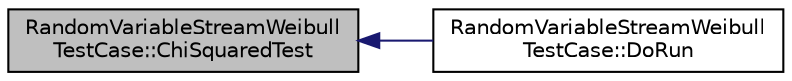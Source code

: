 digraph "RandomVariableStreamWeibullTestCase::ChiSquaredTest"
{
  edge [fontname="Helvetica",fontsize="10",labelfontname="Helvetica",labelfontsize="10"];
  node [fontname="Helvetica",fontsize="10",shape=record];
  rankdir="LR";
  Node1 [label="RandomVariableStreamWeibull\lTestCase::ChiSquaredTest",height=0.2,width=0.4,color="black", fillcolor="grey75", style="filled", fontcolor="black"];
  Node1 -> Node2 [dir="back",color="midnightblue",fontsize="10",style="solid"];
  Node2 [label="RandomVariableStreamWeibull\lTestCase::DoRun",height=0.2,width=0.4,color="black", fillcolor="white", style="filled",URL="$d5/d69/classRandomVariableStreamWeibullTestCase.html#aadc4348a5a7104c06a21c74db07c793e",tooltip="Implementation to actually run this TestCase. "];
}
